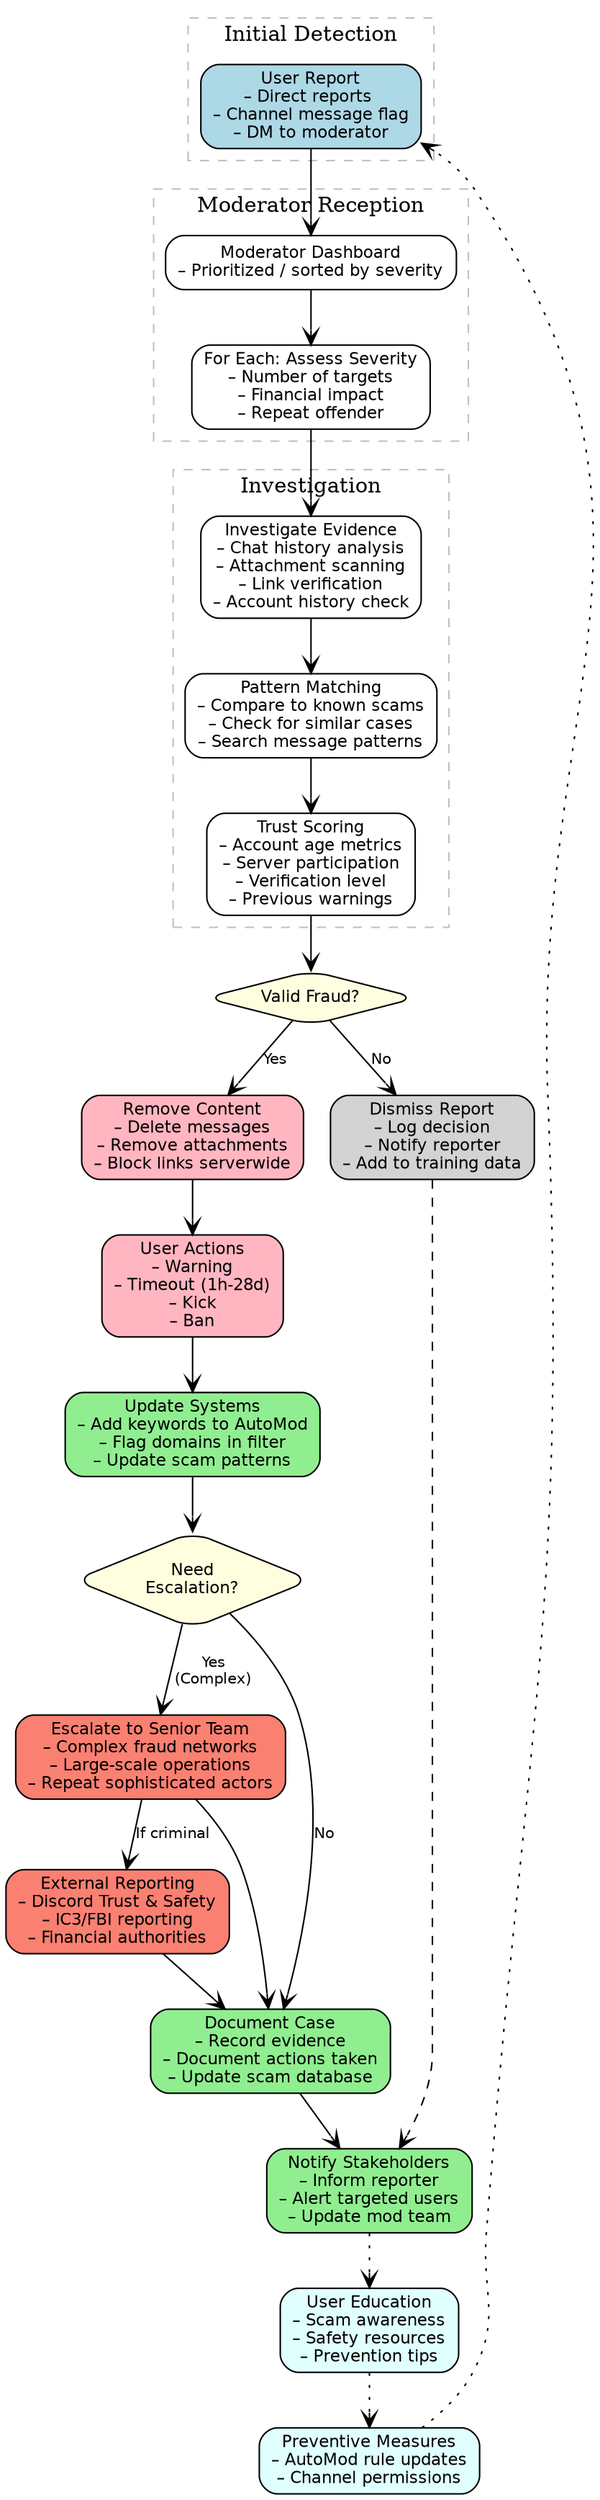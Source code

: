 digraph FraudModeratorFlow {
  rankdir=TB;
  node [shape=box, style="rounded,filled", fontname=Helvetica, fontsize=11];
  edge [arrowhead=vee, fontname=Helvetica, fontsize=10];

  /* Incoming Detection Sources */
  subgraph cluster_detection {
    label="Initial Detection";
    style=dashed;
    color=grey;
    
    UserReport     [fillcolor=lightblue, label="User Report\n– Direct reports \n– Channel message flag\n– DM to moderator"];

  }

  /* Triage and Classification */
  subgraph cluster_triage {
    label="Moderator Reception";
    style=dashed;
    color=grey;
    
    ReviewQueue       [fillcolor=white, label="Moderator Dashboard\n– Prioritized / sorted by severity"];
    
    SeverityAssess    [fillcolor=white, label="For Each: Assess Severity\n– Number of targets\n– Financial impact\n– Repeat offender"];
  }

  /* Investigation Tools */
  subgraph cluster_investigation {
    label="Investigation";
    style=dashed;
    color=grey;
    
    Investigate       [fillcolor=white, label="Investigate Evidence\n– Chat history analysis\n– Attachment scanning\n– Link verification\n– Account history check"];
    
    PatternMatch      [fillcolor=white, label="Pattern Matching\n– Compare to known scams\n– Check for similar cases\n– Search message patterns"];
    
    TrustScore        [fillcolor=white, label="Trust Scoring\n– Account age metrics\n– Server participation\n– Verification level\n– Previous warnings"];
  }

  /* Decision Points */
  ValidDecision       [shape=diamond, fillcolor=lightyellow, label="Valid Fraud?"];
  EscalateDecision    [shape=diamond, fillcolor=lightyellow, label="Need\nEscalation?"];
  
  /* Actions */
  ContentRemoval      [fillcolor=lightpink, label="Remove Content\n– Delete messages\n– Remove attachments\n– Block links serverwide"];
  
  UserAction          [fillcolor=lightpink, label="User Actions\n– Warning\n– Timeout (1h-28d)\n– Kick\n– Ban"];
  
  UpdateSystems       [fillcolor=lightgreen, label="Update Systems\n– Add keywords to AutoMod\n– Flag domains in filter\n– Update scam patterns"];
  
  EscalateTeam        [fillcolor=salmon, label="Escalate to Senior Team\n– Complex fraud networks\n– Large-scale operations\n– Repeat sophisticated actors"];
  
  LawEnforcement      [fillcolor=salmon, label="External Reporting\n– Discord Trust & Safety\n– IC3/FBI reporting\n– Financial authorities"];
  
  /* Resolution */
  DocumentCase        [fillcolor=lightgreen, label="Document Case\n– Record evidence\n– Document actions taken\n– Update scam database"];
  
  NotifyParties       [fillcolor=lightgreen, label="Notify Stakeholders\n– Inform reporter\n– Alert targeted users\n– Update mod team"];
  
  RejectReport        [fillcolor=lightgrey, label="Dismiss Report\n– Log decision\n– Notify reporter\n– Add to training data"];

  /* Edge Connections */
  UserReport     -> ReviewQueue;
  
  ReviewQueue    -> SeverityAssess;
  SeverityAssess -> Investigate;
  
  Investigate    -> PatternMatch;
  PatternMatch   -> TrustScore;
  TrustScore     -> ValidDecision;
  
  ValidDecision  -> RejectReport [label="No"];
  ValidDecision  -> ContentRemoval [label="Yes"];
  
  ContentRemoval -> UserAction;
  UserAction     -> UpdateSystems;
  UpdateSystems  -> EscalateDecision;
  
  EscalateDecision -> DocumentCase [label="No"];
  EscalateDecision -> EscalateTeam [label="Yes\n(Complex)"];
  
  EscalateTeam   -> LawEnforcement [label="If criminal"];
  EscalateTeam   -> DocumentCase;
  LawEnforcement -> DocumentCase;
  
  DocumentCase   -> NotifyParties;
  RejectReport   -> NotifyParties [style=dashed];
  
  /* Education and Prevention Feedback Loop */
  NotifyParties  -> UserEducation [style=dotted];
  UserEducation  [fillcolor=lightcyan, label="User Education\n– Scam awareness\n– Safety resources\n– Prevention tips"];
  UserEducation  -> PreventiveMeasures [style=dotted];
  PreventiveMeasures [fillcolor=lightcyan, label="Preventive Measures\n– AutoMod rule updates\n– Channel permissions"];
  PreventiveMeasures -> UserReport [style=dotted, constraint=false];
}
